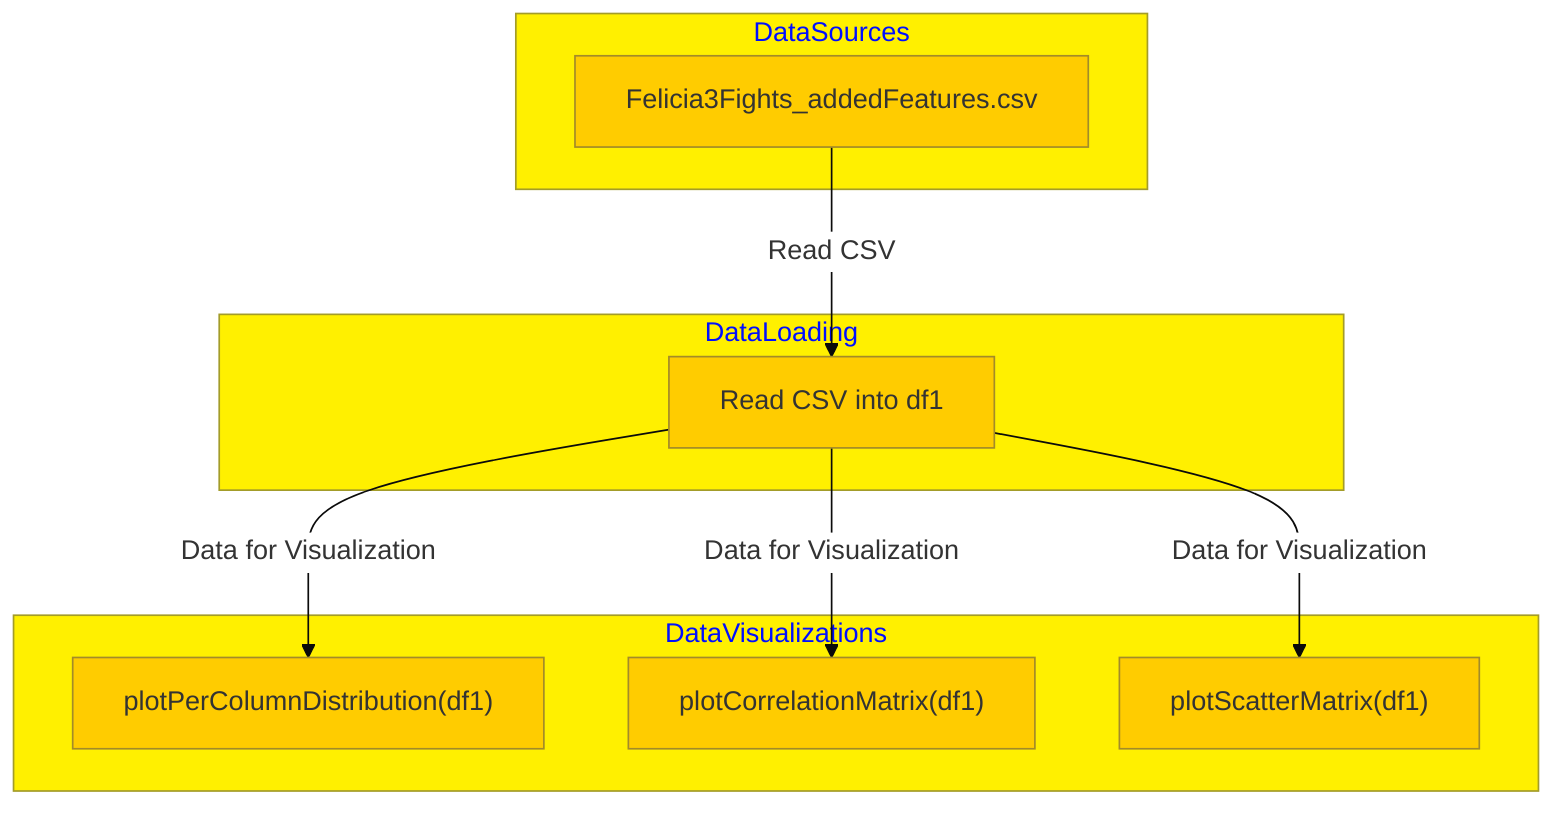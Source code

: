 %%{init: {"theme": "base", "themeVariables": {"primaryColor": "#ffcc00", "edgeLabelBackground":"#ffffff","tertiaryColor": "#fff000"}}}%%
flowchart TD

    subgraph DataSources
        direction TB
        A["Felicia3Fights_addedFeatures.csv"]
        %% Felicia3Fights_addedFeatures.csv: Source CSV file containing features of Felicia's fights
    end

    subgraph DataLoading
        direction TB
        B["Read CSV into df1"]
        %% df1: DataFrame containing the loaded data from the CSV file
    end

    subgraph DataVisualizations
        direction TB
        C1["plotPerColumnDistribution(df1)"]
        %% Plotting: Visualize per column distribution of the data in df1
        C2["plotCorrelationMatrix(df1)"]
        %% Plotting: Visualize correlation matrix of the data in df1
        C3["plotScatterMatrix(df1)"]
        %% Plotting: Visualize scatter matrix of the data in df1
    end

    A -->|Read CSV| B
    B -->|Data for Visualization| C1
    B -->|Data for Visualization| C2
    B -->|Data for Visualization| C3